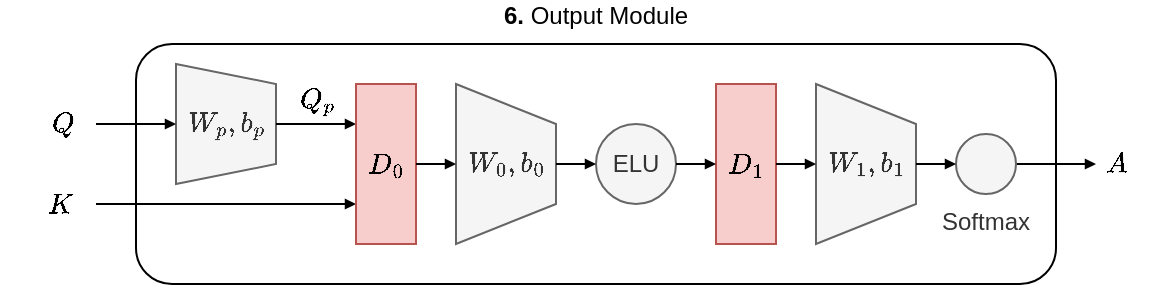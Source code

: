 <mxfile version="13.10.0" type="github">
  <diagram id="DTr5TzhJc7Mo3Jtl7aWu" name="Page-1">
    <mxGraphModel dx="2022" dy="709" grid="1" gridSize="10" guides="1" tooltips="1" connect="1" arrows="1" fold="1" page="1" pageScale="1" pageWidth="827" pageHeight="1169" math="1" shadow="0">
      <root>
        <mxCell id="0" />
        <mxCell id="1" parent="0" />
        <mxCell id="5LrO9uCOD_D74uFUd5fg-33" value="&lt;b&gt;6.&amp;nbsp;&lt;/b&gt;Output Module" style="rounded=1;whiteSpace=wrap;html=1;fillColor=none;labelPosition=center;verticalLabelPosition=top;align=center;verticalAlign=bottom;spacingTop=0;spacingBottom=5;" vertex="1" parent="1">
          <mxGeometry x="140" y="200" width="460" height="120" as="geometry" />
        </mxCell>
        <mxCell id="5LrO9uCOD_D74uFUd5fg-47" value="$$A$$" style="edgeStyle=none;rounded=1;orthogonalLoop=1;jettySize=auto;html=1;startArrow=block;startFill=1;startSize=3;endArrow=none;endFill=0;endSize=3;strokeColor=#000000;strokeWidth=1;fontSize=12;labelBackgroundColor=none;labelPosition=center;verticalLabelPosition=middle;align=center;verticalAlign=middle;entryX=1;entryY=0.5;entryDx=0;entryDy=0;" edge="1" parent="1" target="5LrO9uCOD_D74uFUd5fg-91">
          <mxGeometry as="geometry">
            <mxPoint x="585" y="259.5" as="targetPoint" />
            <mxPoint x="620" y="260" as="sourcePoint" />
            <mxPoint x="30" as="offset" />
          </mxGeometry>
        </mxCell>
        <mxCell id="5LrO9uCOD_D74uFUd5fg-60" value="$$W_p, b_p$$" style="shape=trapezoid;perimeter=trapezoidPerimeter;whiteSpace=wrap;html=1;fixedSize=1;direction=south;fillColor=#f5f5f5;strokeColor=#666666;fontColor=#333333;size=10;" vertex="1" parent="1">
          <mxGeometry x="160" y="210" width="50" height="60" as="geometry" />
        </mxCell>
        <mxCell id="5LrO9uCOD_D74uFUd5fg-65" value="$$K$$" style="edgeStyle=none;rounded=1;orthogonalLoop=1;jettySize=auto;html=1;startArrow=block;startFill=1;startSize=3;endArrow=none;endFill=0;endSize=3;strokeColor=#000000;strokeWidth=1;fontSize=12;labelBackgroundColor=none;labelPosition=left;verticalLabelPosition=middle;align=right;verticalAlign=middle;exitX=0;exitY=0.75;exitDx=0;exitDy=0;" edge="1" parent="1" source="5LrO9uCOD_D74uFUd5fg-73">
          <mxGeometry as="geometry">
            <mxPoint x="120" y="280" as="targetPoint" />
            <mxPoint x="230" y="280" as="sourcePoint" />
            <mxPoint x="-75" as="offset" />
          </mxGeometry>
        </mxCell>
        <mxCell id="5LrO9uCOD_D74uFUd5fg-66" value="$$Q$$" style="edgeStyle=none;rounded=1;orthogonalLoop=1;jettySize=auto;html=1;startArrow=block;startFill=1;startSize=3;endArrow=none;endFill=0;endSize=3;strokeColor=#000000;strokeWidth=1;fontSize=12;labelBackgroundColor=none;labelPosition=left;verticalLabelPosition=middle;align=right;verticalAlign=middle;exitX=0.5;exitY=1;exitDx=0;exitDy=0;" edge="1" parent="1" source="5LrO9uCOD_D74uFUd5fg-60">
          <mxGeometry as="geometry">
            <mxPoint x="120" y="240" as="targetPoint" />
            <mxPoint x="160" y="230" as="sourcePoint" />
            <mxPoint x="-30" as="offset" />
          </mxGeometry>
        </mxCell>
        <mxCell id="5LrO9uCOD_D74uFUd5fg-69" value="$$Q_p$$" style="edgeStyle=none;rounded=1;orthogonalLoop=1;jettySize=auto;html=1;startArrow=block;startFill=1;startSize=3;endArrow=none;endFill=0;endSize=3;strokeColor=#000000;strokeWidth=1;fontSize=12;entryX=0.5;entryY=0;entryDx=0;entryDy=0;exitX=0;exitY=0.25;exitDx=0;exitDy=0;labelPosition=center;verticalLabelPosition=top;align=center;verticalAlign=bottom;labelBackgroundColor=none;" edge="1" parent="1" source="5LrO9uCOD_D74uFUd5fg-73" target="5LrO9uCOD_D74uFUd5fg-60">
          <mxGeometry as="geometry">
            <mxPoint x="550" y="270" as="targetPoint" />
            <mxPoint x="230" y="240" as="sourcePoint" />
            <mxPoint y="10" as="offset" />
          </mxGeometry>
        </mxCell>
        <mxCell id="5LrO9uCOD_D74uFUd5fg-70" value="$$W_0,b_0$$" style="shape=trapezoid;perimeter=trapezoidPerimeter;whiteSpace=wrap;html=1;fixedSize=1;direction=south;fillColor=#f5f5f5;strokeColor=#666666;fontColor=#333333;" vertex="1" parent="1">
          <mxGeometry x="300" y="220" width="50" height="80" as="geometry" />
        </mxCell>
        <mxCell id="5LrO9uCOD_D74uFUd5fg-73" value="$$D_0$$" style="rounded=0;whiteSpace=wrap;html=1;fillColor=#f8cecc;fontSize=12;strokeColor=#b85450;" vertex="1" parent="1">
          <mxGeometry x="250" y="220" width="30" height="80" as="geometry" />
        </mxCell>
        <mxCell id="5LrO9uCOD_D74uFUd5fg-74" style="edgeStyle=none;rounded=1;orthogonalLoop=1;jettySize=auto;html=1;startArrow=block;startFill=1;startSize=3;endArrow=none;endFill=0;endSize=3;strokeColor=#000000;strokeWidth=1;fontSize=8;entryX=1;entryY=0.5;entryDx=0;entryDy=0;exitX=0.5;exitY=1;exitDx=0;exitDy=0;" edge="1" parent="1" source="5LrO9uCOD_D74uFUd5fg-70" target="5LrO9uCOD_D74uFUd5fg-73">
          <mxGeometry x="-65" y="159" as="geometry">
            <mxPoint x="220" y="250" as="targetPoint" />
            <mxPoint x="300" y="260" as="sourcePoint" />
          </mxGeometry>
        </mxCell>
        <mxCell id="5LrO9uCOD_D74uFUd5fg-79" value="ELU" style="ellipse;whiteSpace=wrap;html=1;fillColor=#f5f5f5;fontSize=12;strokeColor=#666666;fontColor=#333333;" vertex="1" parent="1">
          <mxGeometry x="370" y="240" width="40" height="40" as="geometry" />
        </mxCell>
        <mxCell id="5LrO9uCOD_D74uFUd5fg-82" value="$$W_1,b_1$$" style="shape=trapezoid;perimeter=trapezoidPerimeter;whiteSpace=wrap;html=1;fixedSize=1;direction=south;fillColor=#f5f5f5;strokeColor=#666666;fontColor=#333333;" vertex="1" parent="1">
          <mxGeometry x="480" y="220" width="50" height="80" as="geometry" />
        </mxCell>
        <mxCell id="5LrO9uCOD_D74uFUd5fg-83" value="$$D_1$$" style="rounded=0;whiteSpace=wrap;html=1;fillColor=#f8cecc;fontSize=12;strokeColor=#b85450;" vertex="1" parent="1">
          <mxGeometry x="430" y="220" width="30" height="80" as="geometry" />
        </mxCell>
        <mxCell id="5LrO9uCOD_D74uFUd5fg-85" style="edgeStyle=none;rounded=1;orthogonalLoop=1;jettySize=auto;html=1;startArrow=block;startFill=1;startSize=3;endArrow=none;endFill=0;endSize=3;strokeColor=#000000;strokeWidth=1;fontSize=8;entryX=0.5;entryY=0;entryDx=0;entryDy=0;exitX=0;exitY=0.5;exitDx=0;exitDy=0;" edge="1" parent="1" source="5LrO9uCOD_D74uFUd5fg-79" target="5LrO9uCOD_D74uFUd5fg-70">
          <mxGeometry x="-45" y="179" as="geometry">
            <mxPoint x="240" y="400" as="targetPoint" />
            <mxPoint x="280" y="420" as="sourcePoint" />
          </mxGeometry>
        </mxCell>
        <mxCell id="5LrO9uCOD_D74uFUd5fg-86" style="edgeStyle=none;rounded=1;orthogonalLoop=1;jettySize=auto;html=1;startArrow=block;startFill=1;startSize=3;endArrow=none;endFill=0;endSize=3;strokeColor=#000000;strokeWidth=1;fontSize=8;entryX=1;entryY=0.5;entryDx=0;entryDy=0;exitX=0;exitY=0.5;exitDx=0;exitDy=0;" edge="1" parent="1" source="5LrO9uCOD_D74uFUd5fg-83" target="5LrO9uCOD_D74uFUd5fg-79">
          <mxGeometry x="-45" y="179" as="geometry">
            <mxPoint x="240" y="400" as="targetPoint" />
            <mxPoint x="280" y="420" as="sourcePoint" />
          </mxGeometry>
        </mxCell>
        <mxCell id="5LrO9uCOD_D74uFUd5fg-87" style="edgeStyle=none;rounded=1;orthogonalLoop=1;jettySize=auto;html=1;startArrow=block;startFill=1;startSize=3;endArrow=none;endFill=0;endSize=3;strokeColor=#000000;strokeWidth=1;fontSize=8;entryX=1;entryY=0.5;entryDx=0;entryDy=0;exitX=0.5;exitY=1;exitDx=0;exitDy=0;" edge="1" parent="1" source="5LrO9uCOD_D74uFUd5fg-82" target="5LrO9uCOD_D74uFUd5fg-83">
          <mxGeometry x="-45" y="179" as="geometry">
            <mxPoint x="240" y="400" as="targetPoint" />
            <mxPoint x="280" y="420" as="sourcePoint" />
          </mxGeometry>
        </mxCell>
        <mxCell id="5LrO9uCOD_D74uFUd5fg-91" value="Softmax" style="ellipse;whiteSpace=wrap;html=1;fillColor=#f5f5f5;fontSize=12;strokeColor=#666666;fontColor=#333333;labelPosition=center;verticalLabelPosition=bottom;align=center;verticalAlign=top;" vertex="1" parent="1">
          <mxGeometry x="550" y="245" width="30" height="30" as="geometry" />
        </mxCell>
        <mxCell id="5LrO9uCOD_D74uFUd5fg-92" style="edgeStyle=none;rounded=1;orthogonalLoop=1;jettySize=auto;html=1;startArrow=block;startFill=1;startSize=3;endArrow=none;endFill=0;endSize=3;strokeColor=#000000;strokeWidth=1;fontSize=8;entryX=0.5;entryY=0;entryDx=0;entryDy=0;exitX=0;exitY=0.5;exitDx=0;exitDy=0;" edge="1" parent="1" source="5LrO9uCOD_D74uFUd5fg-91" target="5LrO9uCOD_D74uFUd5fg-82">
          <mxGeometry x="-45" y="179" as="geometry">
            <mxPoint x="240" y="400" as="targetPoint" />
            <mxPoint x="280" y="420" as="sourcePoint" />
          </mxGeometry>
        </mxCell>
      </root>
    </mxGraphModel>
  </diagram>
</mxfile>

